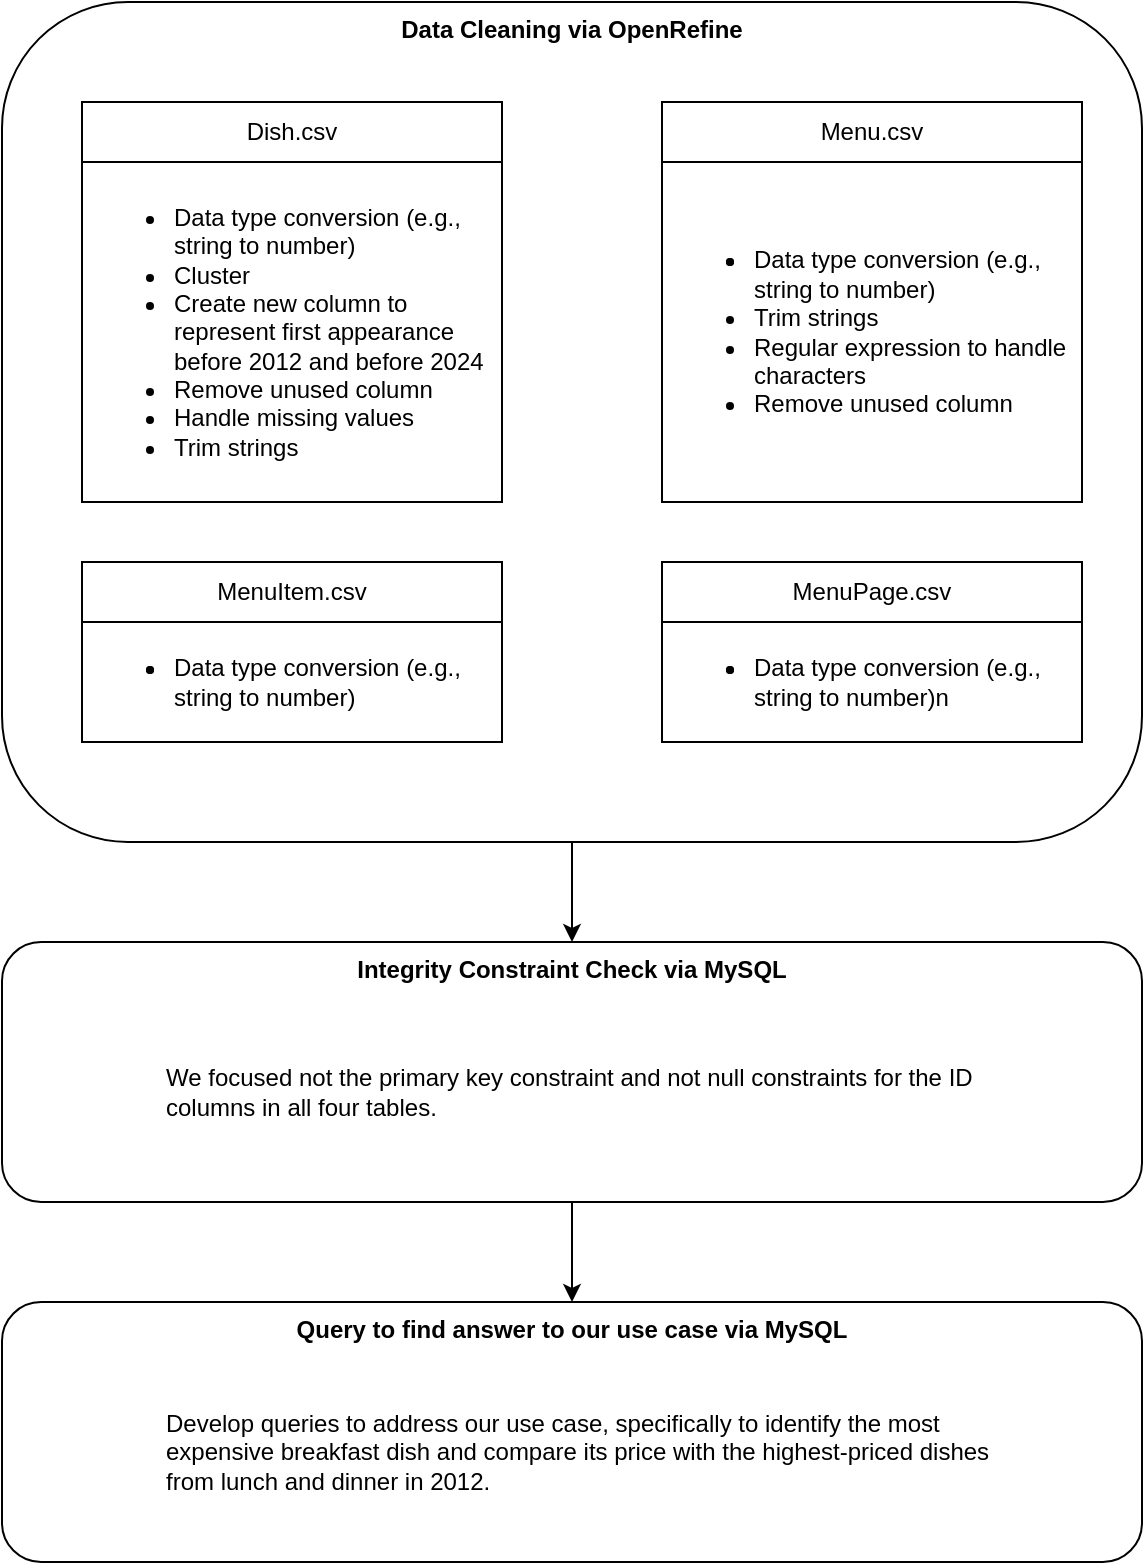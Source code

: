 <mxfile version="24.7.5">
  <diagram name="Page-1" id="NMrLL65WsASJlamYeZJK">
    <mxGraphModel grid="1" page="1" gridSize="10" guides="1" tooltips="1" connect="1" arrows="1" fold="1" pageScale="1" pageWidth="850" pageHeight="1100" math="0" shadow="0">
      <root>
        <mxCell id="0" />
        <mxCell id="1" parent="0" />
        <mxCell id="ihulyhiIfvU_2t7ivcbW-21" value="" style="edgeStyle=orthogonalEdgeStyle;rounded=0;orthogonalLoop=1;jettySize=auto;html=1;entryX=0.5;entryY=0;entryDx=0;entryDy=0;" edge="1" parent="1" source="ihulyhiIfvU_2t7ivcbW-14" target="ihulyhiIfvU_2t7ivcbW-15">
          <mxGeometry relative="1" as="geometry">
            <mxPoint x="410" y="540" as="targetPoint" />
          </mxGeometry>
        </mxCell>
        <mxCell id="ihulyhiIfvU_2t7ivcbW-14" value="&lt;b&gt;Data Cleaning via OpenRefine&lt;/b&gt;" style="rounded=1;whiteSpace=wrap;html=1;verticalAlign=top;align=center;" vertex="1" parent="1">
          <mxGeometry x="160" y="90" width="570" height="420" as="geometry" />
        </mxCell>
        <mxCell id="ihulyhiIfvU_2t7ivcbW-1" value="Dish.csv" style="swimlane;fontStyle=0;childLayout=stackLayout;horizontal=1;startSize=30;horizontalStack=0;resizeParent=1;resizeParentMax=0;resizeLast=0;collapsible=1;marginBottom=0;whiteSpace=wrap;html=1;" vertex="1" parent="1">
          <mxGeometry x="200" y="140" width="210" height="200" as="geometry" />
        </mxCell>
        <mxCell id="ihulyhiIfvU_2t7ivcbW-3" value="&lt;div&gt;&lt;ul&gt;&lt;li&gt;Data type conversion (e.g., string to number)&lt;/li&gt;&lt;li&gt;Cluster&lt;/li&gt;&lt;li&gt;Create new column to represent first appearance before 2012 and before 2024&lt;/li&gt;&lt;li&gt;Remove unused column&lt;/li&gt;&lt;li&gt;Handle missing values&lt;/li&gt;&lt;li&gt;Trim strings&lt;/li&gt;&lt;/ul&gt;&lt;/div&gt;" style="text;strokeColor=none;fillColor=none;align=left;verticalAlign=middle;spacingLeft=4;spacingRight=4;overflow=hidden;points=[[0,0.5],[1,0.5]];portConstraint=eastwest;rotatable=0;whiteSpace=wrap;html=1;" vertex="1" parent="ihulyhiIfvU_2t7ivcbW-1">
          <mxGeometry y="30" width="210" height="170" as="geometry" />
        </mxCell>
        <mxCell id="ihulyhiIfvU_2t7ivcbW-5" value="Menu.csv" style="swimlane;fontStyle=0;childLayout=stackLayout;horizontal=1;startSize=30;horizontalStack=0;resizeParent=1;resizeParentMax=0;resizeLast=0;collapsible=1;marginBottom=0;whiteSpace=wrap;html=1;" vertex="1" parent="1">
          <mxGeometry x="490" y="140" width="210" height="200" as="geometry" />
        </mxCell>
        <mxCell id="ihulyhiIfvU_2t7ivcbW-6" value="&lt;ul&gt;&lt;li&gt;&lt;li&gt;Data type conversion (e.g., string to number)&lt;/li&gt;&lt;li&gt;Trim strings&lt;/li&gt;&lt;li&gt;Regular expression to handle characters&lt;/li&gt;&lt;li&gt;Remove unused column&lt;/li&gt;&lt;/li&gt;&lt;/ul&gt;" style="text;strokeColor=none;fillColor=none;align=left;verticalAlign=middle;spacingLeft=4;spacingRight=4;overflow=hidden;points=[[0,0.5],[1,0.5]];portConstraint=eastwest;rotatable=0;whiteSpace=wrap;html=1;" vertex="1" parent="ihulyhiIfvU_2t7ivcbW-5">
          <mxGeometry y="30" width="210" height="170" as="geometry" />
        </mxCell>
        <mxCell id="ihulyhiIfvU_2t7ivcbW-10" value="MenuItem.csv" style="swimlane;fontStyle=0;childLayout=stackLayout;horizontal=1;startSize=30;horizontalStack=0;resizeParent=1;resizeParentMax=0;resizeLast=0;collapsible=1;marginBottom=0;whiteSpace=wrap;html=1;" vertex="1" parent="1">
          <mxGeometry x="200" y="370" width="210" height="90" as="geometry" />
        </mxCell>
        <mxCell id="ihulyhiIfvU_2t7ivcbW-11" value="&lt;ul&gt;&lt;li&gt;&lt;li&gt;&lt;span style=&quot;background-color: initial;&quot;&gt;Data type conversion (e.g., string to number)&lt;/span&gt;&lt;br&gt;&lt;/li&gt;&lt;/li&gt;&lt;/ul&gt;" style="text;strokeColor=none;fillColor=none;align=left;verticalAlign=middle;spacingLeft=4;spacingRight=4;overflow=hidden;points=[[0,0.5],[1,0.5]];portConstraint=eastwest;rotatable=0;whiteSpace=wrap;html=1;" vertex="1" parent="ihulyhiIfvU_2t7ivcbW-10">
          <mxGeometry y="30" width="210" height="60" as="geometry" />
        </mxCell>
        <mxCell id="ihulyhiIfvU_2t7ivcbW-12" value="MenuPage.csv" style="swimlane;fontStyle=0;childLayout=stackLayout;horizontal=1;startSize=30;horizontalStack=0;resizeParent=1;resizeParentMax=0;resizeLast=0;collapsible=1;marginBottom=0;whiteSpace=wrap;html=1;" vertex="1" parent="1">
          <mxGeometry x="490" y="370" width="210" height="90" as="geometry" />
        </mxCell>
        <mxCell id="ihulyhiIfvU_2t7ivcbW-13" value="&lt;ul&gt;&lt;li&gt;&lt;li&gt;&lt;span style=&quot;background-color: initial;&quot;&gt;Data type conversion (e.g., string to number)n&lt;/span&gt;&lt;br&gt;&lt;/li&gt;&lt;/li&gt;&lt;/ul&gt;" style="text;strokeColor=none;fillColor=none;align=left;verticalAlign=middle;spacingLeft=4;spacingRight=4;overflow=hidden;points=[[0,0.5],[1,0.5]];portConstraint=eastwest;rotatable=0;whiteSpace=wrap;html=1;" vertex="1" parent="ihulyhiIfvU_2t7ivcbW-12">
          <mxGeometry y="30" width="210" height="60" as="geometry" />
        </mxCell>
        <mxCell id="ihulyhiIfvU_2t7ivcbW-15" value="&lt;b&gt;Integrity Constraint Check via MySQL&lt;/b&gt;" style="rounded=1;whiteSpace=wrap;html=1;verticalAlign=top;align=center;" vertex="1" parent="1">
          <mxGeometry x="160" y="560" width="570" height="130" as="geometry" />
        </mxCell>
        <mxCell id="ihulyhiIfvU_2t7ivcbW-17" value="We focused not the primary key constraint and not null constraints for the ID columns in all four tables." style="text;html=1;align=left;verticalAlign=middle;whiteSpace=wrap;rounded=0;" vertex="1" parent="1">
          <mxGeometry x="240" y="620" width="440" height="30" as="geometry" />
        </mxCell>
        <mxCell id="ihulyhiIfvU_2t7ivcbW-18" value="&lt;b&gt;Query to find answer to our use case via MySQL&lt;/b&gt;" style="rounded=1;whiteSpace=wrap;html=1;verticalAlign=top;align=center;" vertex="1" parent="1">
          <mxGeometry x="160" y="740" width="570" height="130" as="geometry" />
        </mxCell>
        <mxCell id="ihulyhiIfvU_2t7ivcbW-19" value="Develop queries to address our use case, specifically to identify the most expensive breakfast dish and compare its price with the highest-priced dishes from lunch and dinner in 2012." style="text;html=1;align=left;verticalAlign=middle;whiteSpace=wrap;rounded=0;" vertex="1" parent="1">
          <mxGeometry x="240" y="800" width="440" height="30" as="geometry" />
        </mxCell>
        <mxCell id="ihulyhiIfvU_2t7ivcbW-22" value="" style="edgeStyle=orthogonalEdgeStyle;rounded=0;orthogonalLoop=1;jettySize=auto;html=1;entryX=0.5;entryY=0;entryDx=0;entryDy=0;" edge="1" parent="1">
          <mxGeometry relative="1" as="geometry">
            <mxPoint x="445" y="690" as="sourcePoint" />
            <mxPoint x="445" y="740" as="targetPoint" />
          </mxGeometry>
        </mxCell>
      </root>
    </mxGraphModel>
  </diagram>
</mxfile>
